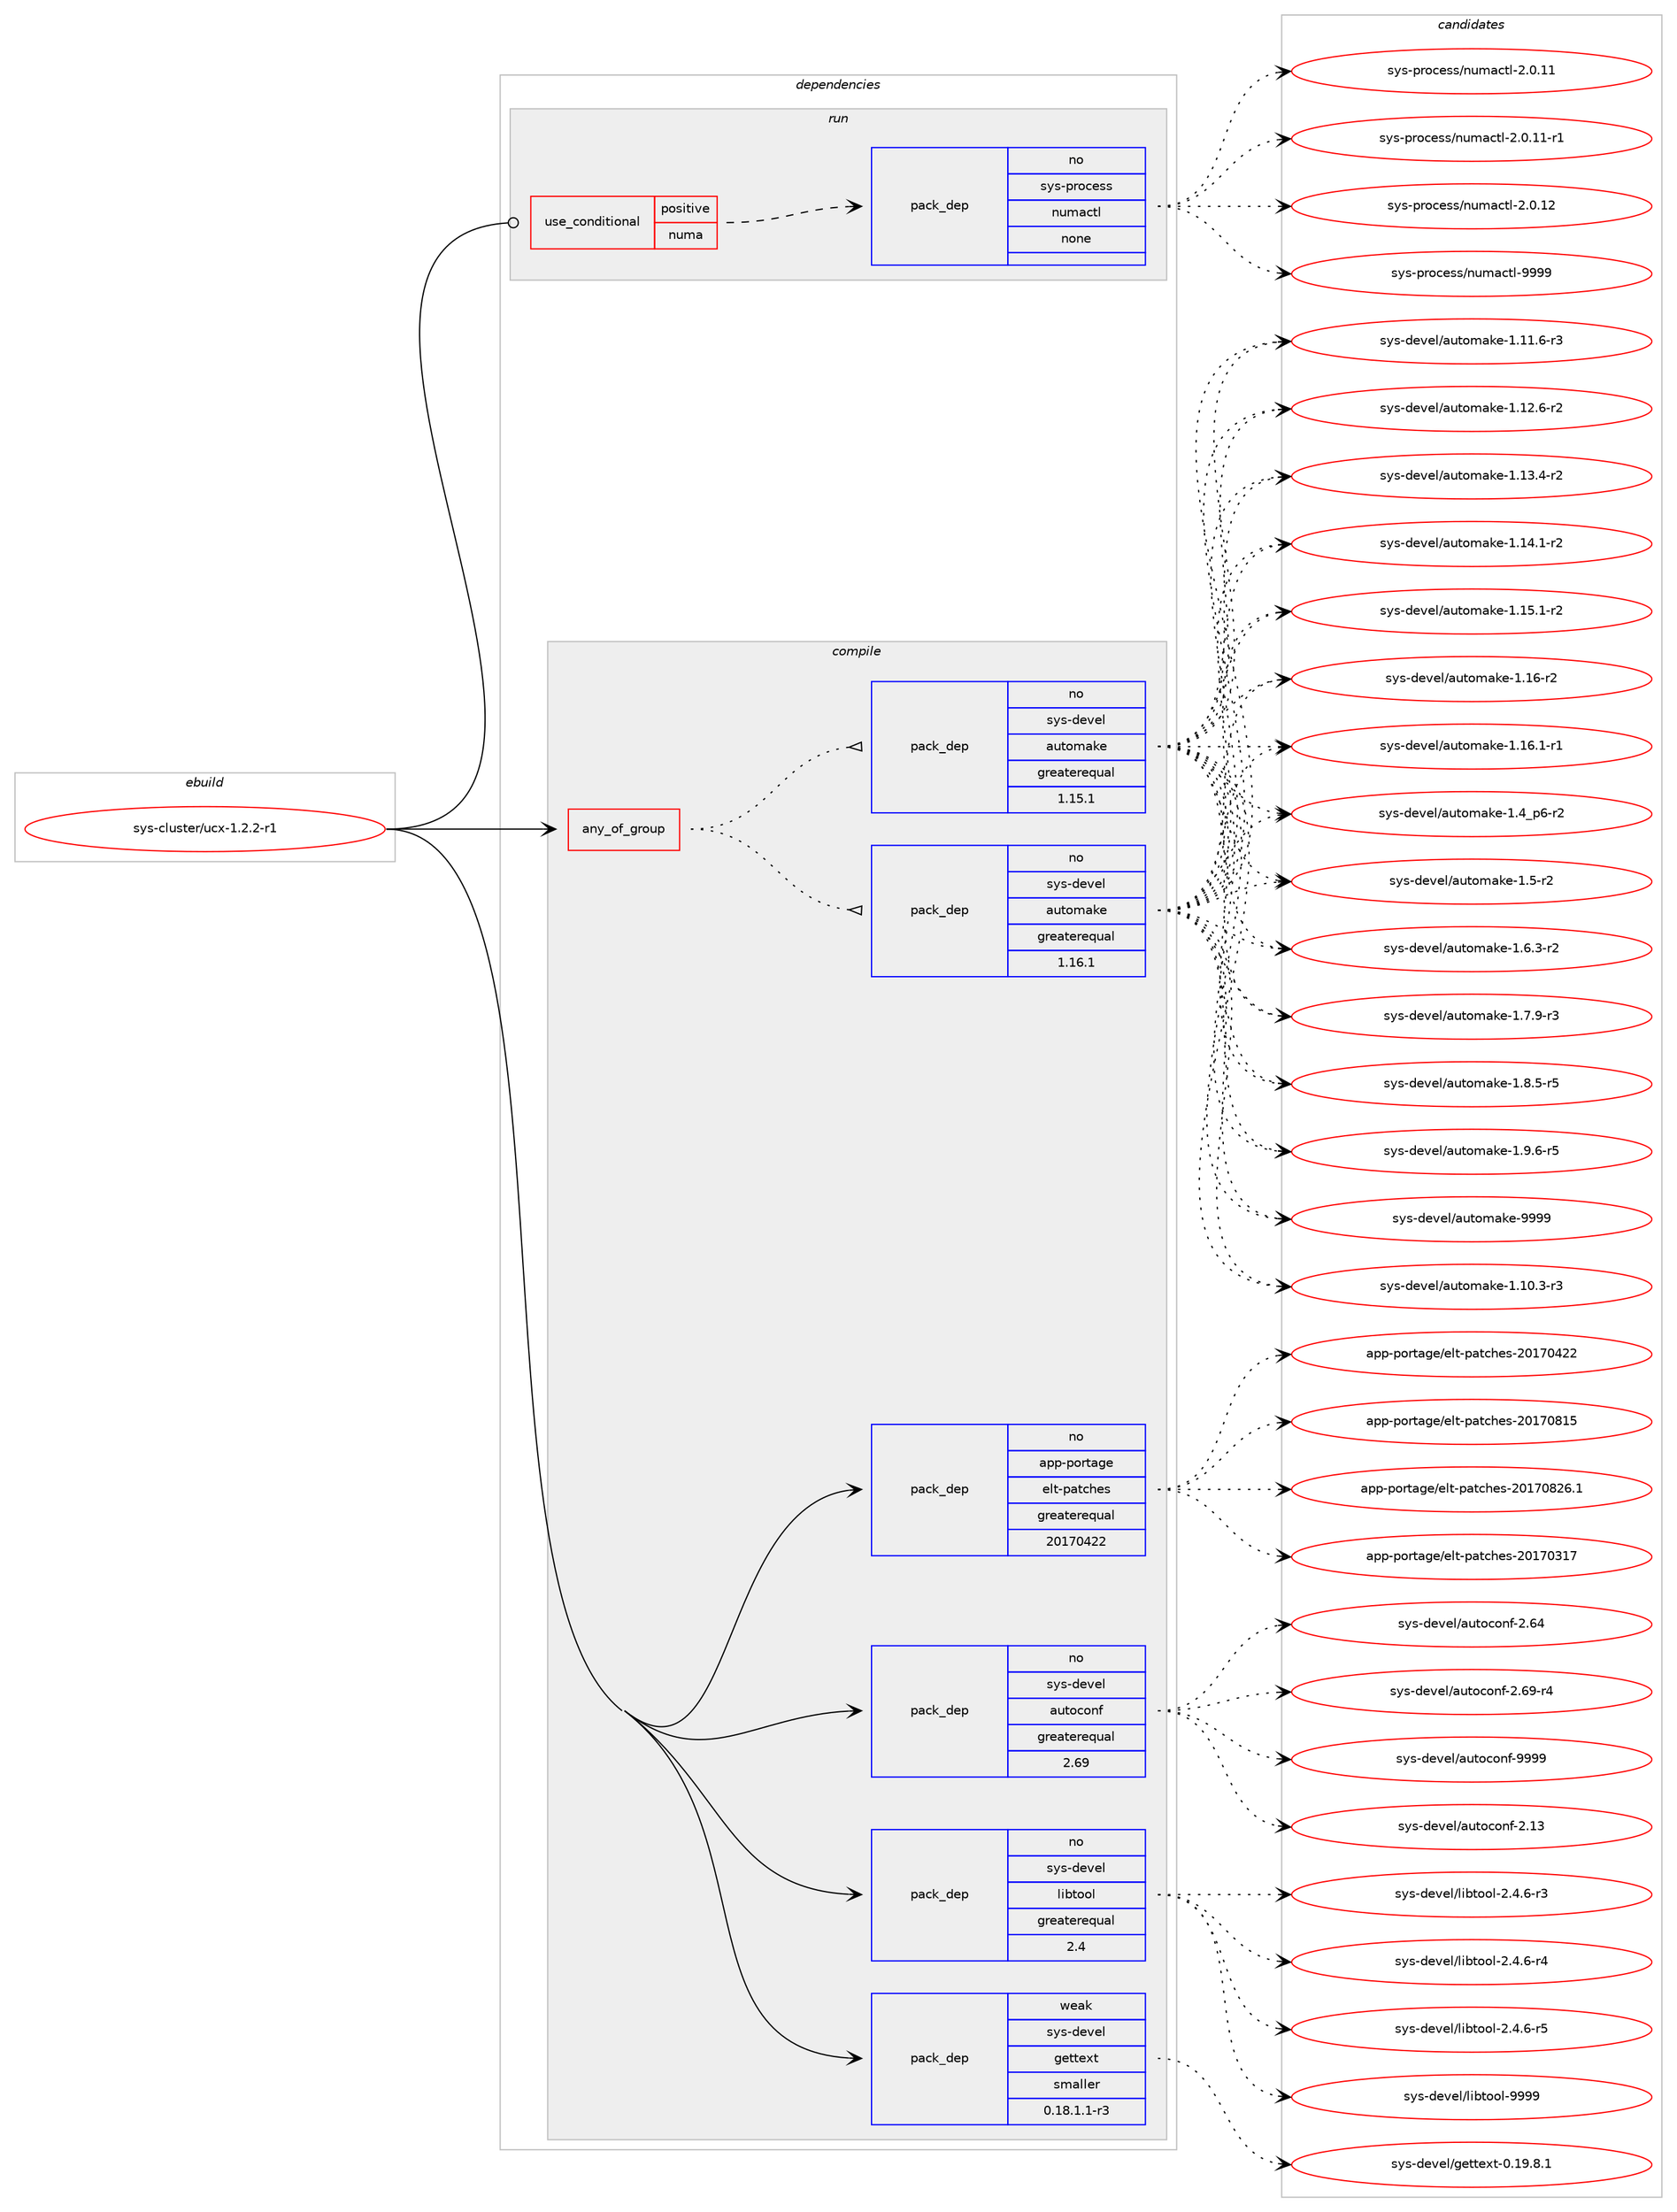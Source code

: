 digraph prolog {

# *************
# Graph options
# *************

newrank=true;
concentrate=true;
compound=true;
graph [rankdir=LR,fontname=Helvetica,fontsize=10,ranksep=1.5];#, ranksep=2.5, nodesep=0.2];
edge  [arrowhead=vee];
node  [fontname=Helvetica,fontsize=10];

# **********
# The ebuild
# **********

subgraph cluster_leftcol {
color=gray;
rank=same;
label=<<i>ebuild</i>>;
id [label="sys-cluster/ucx-1.2.2-r1", color=red, width=4, href="../sys-cluster/ucx-1.2.2-r1.svg"];
}

# ****************
# The dependencies
# ****************

subgraph cluster_midcol {
color=gray;
label=<<i>dependencies</i>>;
subgraph cluster_compile {
fillcolor="#eeeeee";
style=filled;
label=<<i>compile</i>>;
subgraph any47 {
dependency3088 [label=<<TABLE BORDER="0" CELLBORDER="1" CELLSPACING="0" CELLPADDING="4"><TR><TD CELLPADDING="10">any_of_group</TD></TR></TABLE>>, shape=none, color=red];subgraph pack2535 {
dependency3089 [label=<<TABLE BORDER="0" CELLBORDER="1" CELLSPACING="0" CELLPADDING="4" WIDTH="220"><TR><TD ROWSPAN="6" CELLPADDING="30">pack_dep</TD></TR><TR><TD WIDTH="110">no</TD></TR><TR><TD>sys-devel</TD></TR><TR><TD>automake</TD></TR><TR><TD>greaterequal</TD></TR><TR><TD>1.16.1</TD></TR></TABLE>>, shape=none, color=blue];
}
dependency3088:e -> dependency3089:w [weight=20,style="dotted",arrowhead="oinv"];
subgraph pack2536 {
dependency3090 [label=<<TABLE BORDER="0" CELLBORDER="1" CELLSPACING="0" CELLPADDING="4" WIDTH="220"><TR><TD ROWSPAN="6" CELLPADDING="30">pack_dep</TD></TR><TR><TD WIDTH="110">no</TD></TR><TR><TD>sys-devel</TD></TR><TR><TD>automake</TD></TR><TR><TD>greaterequal</TD></TR><TR><TD>1.15.1</TD></TR></TABLE>>, shape=none, color=blue];
}
dependency3088:e -> dependency3090:w [weight=20,style="dotted",arrowhead="oinv"];
}
id:e -> dependency3088:w [weight=20,style="solid",arrowhead="vee"];
subgraph pack2537 {
dependency3091 [label=<<TABLE BORDER="0" CELLBORDER="1" CELLSPACING="0" CELLPADDING="4" WIDTH="220"><TR><TD ROWSPAN="6" CELLPADDING="30">pack_dep</TD></TR><TR><TD WIDTH="110">no</TD></TR><TR><TD>app-portage</TD></TR><TR><TD>elt-patches</TD></TR><TR><TD>greaterequal</TD></TR><TR><TD>20170422</TD></TR></TABLE>>, shape=none, color=blue];
}
id:e -> dependency3091:w [weight=20,style="solid",arrowhead="vee"];
subgraph pack2538 {
dependency3092 [label=<<TABLE BORDER="0" CELLBORDER="1" CELLSPACING="0" CELLPADDING="4" WIDTH="220"><TR><TD ROWSPAN="6" CELLPADDING="30">pack_dep</TD></TR><TR><TD WIDTH="110">no</TD></TR><TR><TD>sys-devel</TD></TR><TR><TD>autoconf</TD></TR><TR><TD>greaterequal</TD></TR><TR><TD>2.69</TD></TR></TABLE>>, shape=none, color=blue];
}
id:e -> dependency3092:w [weight=20,style="solid",arrowhead="vee"];
subgraph pack2539 {
dependency3093 [label=<<TABLE BORDER="0" CELLBORDER="1" CELLSPACING="0" CELLPADDING="4" WIDTH="220"><TR><TD ROWSPAN="6" CELLPADDING="30">pack_dep</TD></TR><TR><TD WIDTH="110">no</TD></TR><TR><TD>sys-devel</TD></TR><TR><TD>libtool</TD></TR><TR><TD>greaterequal</TD></TR><TR><TD>2.4</TD></TR></TABLE>>, shape=none, color=blue];
}
id:e -> dependency3093:w [weight=20,style="solid",arrowhead="vee"];
subgraph pack2540 {
dependency3094 [label=<<TABLE BORDER="0" CELLBORDER="1" CELLSPACING="0" CELLPADDING="4" WIDTH="220"><TR><TD ROWSPAN="6" CELLPADDING="30">pack_dep</TD></TR><TR><TD WIDTH="110">weak</TD></TR><TR><TD>sys-devel</TD></TR><TR><TD>gettext</TD></TR><TR><TD>smaller</TD></TR><TR><TD>0.18.1.1-r3</TD></TR></TABLE>>, shape=none, color=blue];
}
id:e -> dependency3094:w [weight=20,style="solid",arrowhead="vee"];
}
subgraph cluster_compileandrun {
fillcolor="#eeeeee";
style=filled;
label=<<i>compile and run</i>>;
}
subgraph cluster_run {
fillcolor="#eeeeee";
style=filled;
label=<<i>run</i>>;
subgraph cond508 {
dependency3095 [label=<<TABLE BORDER="0" CELLBORDER="1" CELLSPACING="0" CELLPADDING="4"><TR><TD ROWSPAN="3" CELLPADDING="10">use_conditional</TD></TR><TR><TD>positive</TD></TR><TR><TD>numa</TD></TR></TABLE>>, shape=none, color=red];
subgraph pack2541 {
dependency3096 [label=<<TABLE BORDER="0" CELLBORDER="1" CELLSPACING="0" CELLPADDING="4" WIDTH="220"><TR><TD ROWSPAN="6" CELLPADDING="30">pack_dep</TD></TR><TR><TD WIDTH="110">no</TD></TR><TR><TD>sys-process</TD></TR><TR><TD>numactl</TD></TR><TR><TD>none</TD></TR><TR><TD></TD></TR></TABLE>>, shape=none, color=blue];
}
dependency3095:e -> dependency3096:w [weight=20,style="dashed",arrowhead="vee"];
}
id:e -> dependency3095:w [weight=20,style="solid",arrowhead="odot"];
}
}

# **************
# The candidates
# **************

subgraph cluster_choices {
rank=same;
color=gray;
label=<<i>candidates</i>>;

subgraph choice2535 {
color=black;
nodesep=1;
choice11512111545100101118101108479711711611110997107101454946494846514511451 [label="sys-devel/automake-1.10.3-r3", color=red, width=4,href="../sys-devel/automake-1.10.3-r3.svg"];
choice11512111545100101118101108479711711611110997107101454946494946544511451 [label="sys-devel/automake-1.11.6-r3", color=red, width=4,href="../sys-devel/automake-1.11.6-r3.svg"];
choice11512111545100101118101108479711711611110997107101454946495046544511450 [label="sys-devel/automake-1.12.6-r2", color=red, width=4,href="../sys-devel/automake-1.12.6-r2.svg"];
choice11512111545100101118101108479711711611110997107101454946495146524511450 [label="sys-devel/automake-1.13.4-r2", color=red, width=4,href="../sys-devel/automake-1.13.4-r2.svg"];
choice11512111545100101118101108479711711611110997107101454946495246494511450 [label="sys-devel/automake-1.14.1-r2", color=red, width=4,href="../sys-devel/automake-1.14.1-r2.svg"];
choice11512111545100101118101108479711711611110997107101454946495346494511450 [label="sys-devel/automake-1.15.1-r2", color=red, width=4,href="../sys-devel/automake-1.15.1-r2.svg"];
choice1151211154510010111810110847971171161111099710710145494649544511450 [label="sys-devel/automake-1.16-r2", color=red, width=4,href="../sys-devel/automake-1.16-r2.svg"];
choice11512111545100101118101108479711711611110997107101454946495446494511449 [label="sys-devel/automake-1.16.1-r1", color=red, width=4,href="../sys-devel/automake-1.16.1-r1.svg"];
choice115121115451001011181011084797117116111109971071014549465295112544511450 [label="sys-devel/automake-1.4_p6-r2", color=red, width=4,href="../sys-devel/automake-1.4_p6-r2.svg"];
choice11512111545100101118101108479711711611110997107101454946534511450 [label="sys-devel/automake-1.5-r2", color=red, width=4,href="../sys-devel/automake-1.5-r2.svg"];
choice115121115451001011181011084797117116111109971071014549465446514511450 [label="sys-devel/automake-1.6.3-r2", color=red, width=4,href="../sys-devel/automake-1.6.3-r2.svg"];
choice115121115451001011181011084797117116111109971071014549465546574511451 [label="sys-devel/automake-1.7.9-r3", color=red, width=4,href="../sys-devel/automake-1.7.9-r3.svg"];
choice115121115451001011181011084797117116111109971071014549465646534511453 [label="sys-devel/automake-1.8.5-r5", color=red, width=4,href="../sys-devel/automake-1.8.5-r5.svg"];
choice115121115451001011181011084797117116111109971071014549465746544511453 [label="sys-devel/automake-1.9.6-r5", color=red, width=4,href="../sys-devel/automake-1.9.6-r5.svg"];
choice115121115451001011181011084797117116111109971071014557575757 [label="sys-devel/automake-9999", color=red, width=4,href="../sys-devel/automake-9999.svg"];
dependency3089:e -> choice11512111545100101118101108479711711611110997107101454946494846514511451:w [style=dotted,weight="100"];
dependency3089:e -> choice11512111545100101118101108479711711611110997107101454946494946544511451:w [style=dotted,weight="100"];
dependency3089:e -> choice11512111545100101118101108479711711611110997107101454946495046544511450:w [style=dotted,weight="100"];
dependency3089:e -> choice11512111545100101118101108479711711611110997107101454946495146524511450:w [style=dotted,weight="100"];
dependency3089:e -> choice11512111545100101118101108479711711611110997107101454946495246494511450:w [style=dotted,weight="100"];
dependency3089:e -> choice11512111545100101118101108479711711611110997107101454946495346494511450:w [style=dotted,weight="100"];
dependency3089:e -> choice1151211154510010111810110847971171161111099710710145494649544511450:w [style=dotted,weight="100"];
dependency3089:e -> choice11512111545100101118101108479711711611110997107101454946495446494511449:w [style=dotted,weight="100"];
dependency3089:e -> choice115121115451001011181011084797117116111109971071014549465295112544511450:w [style=dotted,weight="100"];
dependency3089:e -> choice11512111545100101118101108479711711611110997107101454946534511450:w [style=dotted,weight="100"];
dependency3089:e -> choice115121115451001011181011084797117116111109971071014549465446514511450:w [style=dotted,weight="100"];
dependency3089:e -> choice115121115451001011181011084797117116111109971071014549465546574511451:w [style=dotted,weight="100"];
dependency3089:e -> choice115121115451001011181011084797117116111109971071014549465646534511453:w [style=dotted,weight="100"];
dependency3089:e -> choice115121115451001011181011084797117116111109971071014549465746544511453:w [style=dotted,weight="100"];
dependency3089:e -> choice115121115451001011181011084797117116111109971071014557575757:w [style=dotted,weight="100"];
}
subgraph choice2536 {
color=black;
nodesep=1;
choice11512111545100101118101108479711711611110997107101454946494846514511451 [label="sys-devel/automake-1.10.3-r3", color=red, width=4,href="../sys-devel/automake-1.10.3-r3.svg"];
choice11512111545100101118101108479711711611110997107101454946494946544511451 [label="sys-devel/automake-1.11.6-r3", color=red, width=4,href="../sys-devel/automake-1.11.6-r3.svg"];
choice11512111545100101118101108479711711611110997107101454946495046544511450 [label="sys-devel/automake-1.12.6-r2", color=red, width=4,href="../sys-devel/automake-1.12.6-r2.svg"];
choice11512111545100101118101108479711711611110997107101454946495146524511450 [label="sys-devel/automake-1.13.4-r2", color=red, width=4,href="../sys-devel/automake-1.13.4-r2.svg"];
choice11512111545100101118101108479711711611110997107101454946495246494511450 [label="sys-devel/automake-1.14.1-r2", color=red, width=4,href="../sys-devel/automake-1.14.1-r2.svg"];
choice11512111545100101118101108479711711611110997107101454946495346494511450 [label="sys-devel/automake-1.15.1-r2", color=red, width=4,href="../sys-devel/automake-1.15.1-r2.svg"];
choice1151211154510010111810110847971171161111099710710145494649544511450 [label="sys-devel/automake-1.16-r2", color=red, width=4,href="../sys-devel/automake-1.16-r2.svg"];
choice11512111545100101118101108479711711611110997107101454946495446494511449 [label="sys-devel/automake-1.16.1-r1", color=red, width=4,href="../sys-devel/automake-1.16.1-r1.svg"];
choice115121115451001011181011084797117116111109971071014549465295112544511450 [label="sys-devel/automake-1.4_p6-r2", color=red, width=4,href="../sys-devel/automake-1.4_p6-r2.svg"];
choice11512111545100101118101108479711711611110997107101454946534511450 [label="sys-devel/automake-1.5-r2", color=red, width=4,href="../sys-devel/automake-1.5-r2.svg"];
choice115121115451001011181011084797117116111109971071014549465446514511450 [label="sys-devel/automake-1.6.3-r2", color=red, width=4,href="../sys-devel/automake-1.6.3-r2.svg"];
choice115121115451001011181011084797117116111109971071014549465546574511451 [label="sys-devel/automake-1.7.9-r3", color=red, width=4,href="../sys-devel/automake-1.7.9-r3.svg"];
choice115121115451001011181011084797117116111109971071014549465646534511453 [label="sys-devel/automake-1.8.5-r5", color=red, width=4,href="../sys-devel/automake-1.8.5-r5.svg"];
choice115121115451001011181011084797117116111109971071014549465746544511453 [label="sys-devel/automake-1.9.6-r5", color=red, width=4,href="../sys-devel/automake-1.9.6-r5.svg"];
choice115121115451001011181011084797117116111109971071014557575757 [label="sys-devel/automake-9999", color=red, width=4,href="../sys-devel/automake-9999.svg"];
dependency3090:e -> choice11512111545100101118101108479711711611110997107101454946494846514511451:w [style=dotted,weight="100"];
dependency3090:e -> choice11512111545100101118101108479711711611110997107101454946494946544511451:w [style=dotted,weight="100"];
dependency3090:e -> choice11512111545100101118101108479711711611110997107101454946495046544511450:w [style=dotted,weight="100"];
dependency3090:e -> choice11512111545100101118101108479711711611110997107101454946495146524511450:w [style=dotted,weight="100"];
dependency3090:e -> choice11512111545100101118101108479711711611110997107101454946495246494511450:w [style=dotted,weight="100"];
dependency3090:e -> choice11512111545100101118101108479711711611110997107101454946495346494511450:w [style=dotted,weight="100"];
dependency3090:e -> choice1151211154510010111810110847971171161111099710710145494649544511450:w [style=dotted,weight="100"];
dependency3090:e -> choice11512111545100101118101108479711711611110997107101454946495446494511449:w [style=dotted,weight="100"];
dependency3090:e -> choice115121115451001011181011084797117116111109971071014549465295112544511450:w [style=dotted,weight="100"];
dependency3090:e -> choice11512111545100101118101108479711711611110997107101454946534511450:w [style=dotted,weight="100"];
dependency3090:e -> choice115121115451001011181011084797117116111109971071014549465446514511450:w [style=dotted,weight="100"];
dependency3090:e -> choice115121115451001011181011084797117116111109971071014549465546574511451:w [style=dotted,weight="100"];
dependency3090:e -> choice115121115451001011181011084797117116111109971071014549465646534511453:w [style=dotted,weight="100"];
dependency3090:e -> choice115121115451001011181011084797117116111109971071014549465746544511453:w [style=dotted,weight="100"];
dependency3090:e -> choice115121115451001011181011084797117116111109971071014557575757:w [style=dotted,weight="100"];
}
subgraph choice2537 {
color=black;
nodesep=1;
choice97112112451121111141169710310147101108116451129711699104101115455048495548514955 [label="app-portage/elt-patches-20170317", color=red, width=4,href="../app-portage/elt-patches-20170317.svg"];
choice97112112451121111141169710310147101108116451129711699104101115455048495548525050 [label="app-portage/elt-patches-20170422", color=red, width=4,href="../app-portage/elt-patches-20170422.svg"];
choice97112112451121111141169710310147101108116451129711699104101115455048495548564953 [label="app-portage/elt-patches-20170815", color=red, width=4,href="../app-portage/elt-patches-20170815.svg"];
choice971121124511211111411697103101471011081164511297116991041011154550484955485650544649 [label="app-portage/elt-patches-20170826.1", color=red, width=4,href="../app-portage/elt-patches-20170826.1.svg"];
dependency3091:e -> choice97112112451121111141169710310147101108116451129711699104101115455048495548514955:w [style=dotted,weight="100"];
dependency3091:e -> choice97112112451121111141169710310147101108116451129711699104101115455048495548525050:w [style=dotted,weight="100"];
dependency3091:e -> choice97112112451121111141169710310147101108116451129711699104101115455048495548564953:w [style=dotted,weight="100"];
dependency3091:e -> choice971121124511211111411697103101471011081164511297116991041011154550484955485650544649:w [style=dotted,weight="100"];
}
subgraph choice2538 {
color=black;
nodesep=1;
choice115121115451001011181011084797117116111991111101024550464951 [label="sys-devel/autoconf-2.13", color=red, width=4,href="../sys-devel/autoconf-2.13.svg"];
choice115121115451001011181011084797117116111991111101024550465452 [label="sys-devel/autoconf-2.64", color=red, width=4,href="../sys-devel/autoconf-2.64.svg"];
choice1151211154510010111810110847971171161119911111010245504654574511452 [label="sys-devel/autoconf-2.69-r4", color=red, width=4,href="../sys-devel/autoconf-2.69-r4.svg"];
choice115121115451001011181011084797117116111991111101024557575757 [label="sys-devel/autoconf-9999", color=red, width=4,href="../sys-devel/autoconf-9999.svg"];
dependency3092:e -> choice115121115451001011181011084797117116111991111101024550464951:w [style=dotted,weight="100"];
dependency3092:e -> choice115121115451001011181011084797117116111991111101024550465452:w [style=dotted,weight="100"];
dependency3092:e -> choice1151211154510010111810110847971171161119911111010245504654574511452:w [style=dotted,weight="100"];
dependency3092:e -> choice115121115451001011181011084797117116111991111101024557575757:w [style=dotted,weight="100"];
}
subgraph choice2539 {
color=black;
nodesep=1;
choice1151211154510010111810110847108105981161111111084550465246544511451 [label="sys-devel/libtool-2.4.6-r3", color=red, width=4,href="../sys-devel/libtool-2.4.6-r3.svg"];
choice1151211154510010111810110847108105981161111111084550465246544511452 [label="sys-devel/libtool-2.4.6-r4", color=red, width=4,href="../sys-devel/libtool-2.4.6-r4.svg"];
choice1151211154510010111810110847108105981161111111084550465246544511453 [label="sys-devel/libtool-2.4.6-r5", color=red, width=4,href="../sys-devel/libtool-2.4.6-r5.svg"];
choice1151211154510010111810110847108105981161111111084557575757 [label="sys-devel/libtool-9999", color=red, width=4,href="../sys-devel/libtool-9999.svg"];
dependency3093:e -> choice1151211154510010111810110847108105981161111111084550465246544511451:w [style=dotted,weight="100"];
dependency3093:e -> choice1151211154510010111810110847108105981161111111084550465246544511452:w [style=dotted,weight="100"];
dependency3093:e -> choice1151211154510010111810110847108105981161111111084550465246544511453:w [style=dotted,weight="100"];
dependency3093:e -> choice1151211154510010111810110847108105981161111111084557575757:w [style=dotted,weight="100"];
}
subgraph choice2540 {
color=black;
nodesep=1;
choice1151211154510010111810110847103101116116101120116454846495746564649 [label="sys-devel/gettext-0.19.8.1", color=red, width=4,href="../sys-devel/gettext-0.19.8.1.svg"];
dependency3094:e -> choice1151211154510010111810110847103101116116101120116454846495746564649:w [style=dotted,weight="100"];
}
subgraph choice2541 {
color=black;
nodesep=1;
choice115121115451121141119910111511547110117109979911610845504648464949 [label="sys-process/numactl-2.0.11", color=red, width=4,href="../sys-process/numactl-2.0.11.svg"];
choice1151211154511211411199101115115471101171099799116108455046484649494511449 [label="sys-process/numactl-2.0.11-r1", color=red, width=4,href="../sys-process/numactl-2.0.11-r1.svg"];
choice115121115451121141119910111511547110117109979911610845504648464950 [label="sys-process/numactl-2.0.12", color=red, width=4,href="../sys-process/numactl-2.0.12.svg"];
choice11512111545112114111991011151154711011710997991161084557575757 [label="sys-process/numactl-9999", color=red, width=4,href="../sys-process/numactl-9999.svg"];
dependency3096:e -> choice115121115451121141119910111511547110117109979911610845504648464949:w [style=dotted,weight="100"];
dependency3096:e -> choice1151211154511211411199101115115471101171099799116108455046484649494511449:w [style=dotted,weight="100"];
dependency3096:e -> choice115121115451121141119910111511547110117109979911610845504648464950:w [style=dotted,weight="100"];
dependency3096:e -> choice11512111545112114111991011151154711011710997991161084557575757:w [style=dotted,weight="100"];
}
}

}

